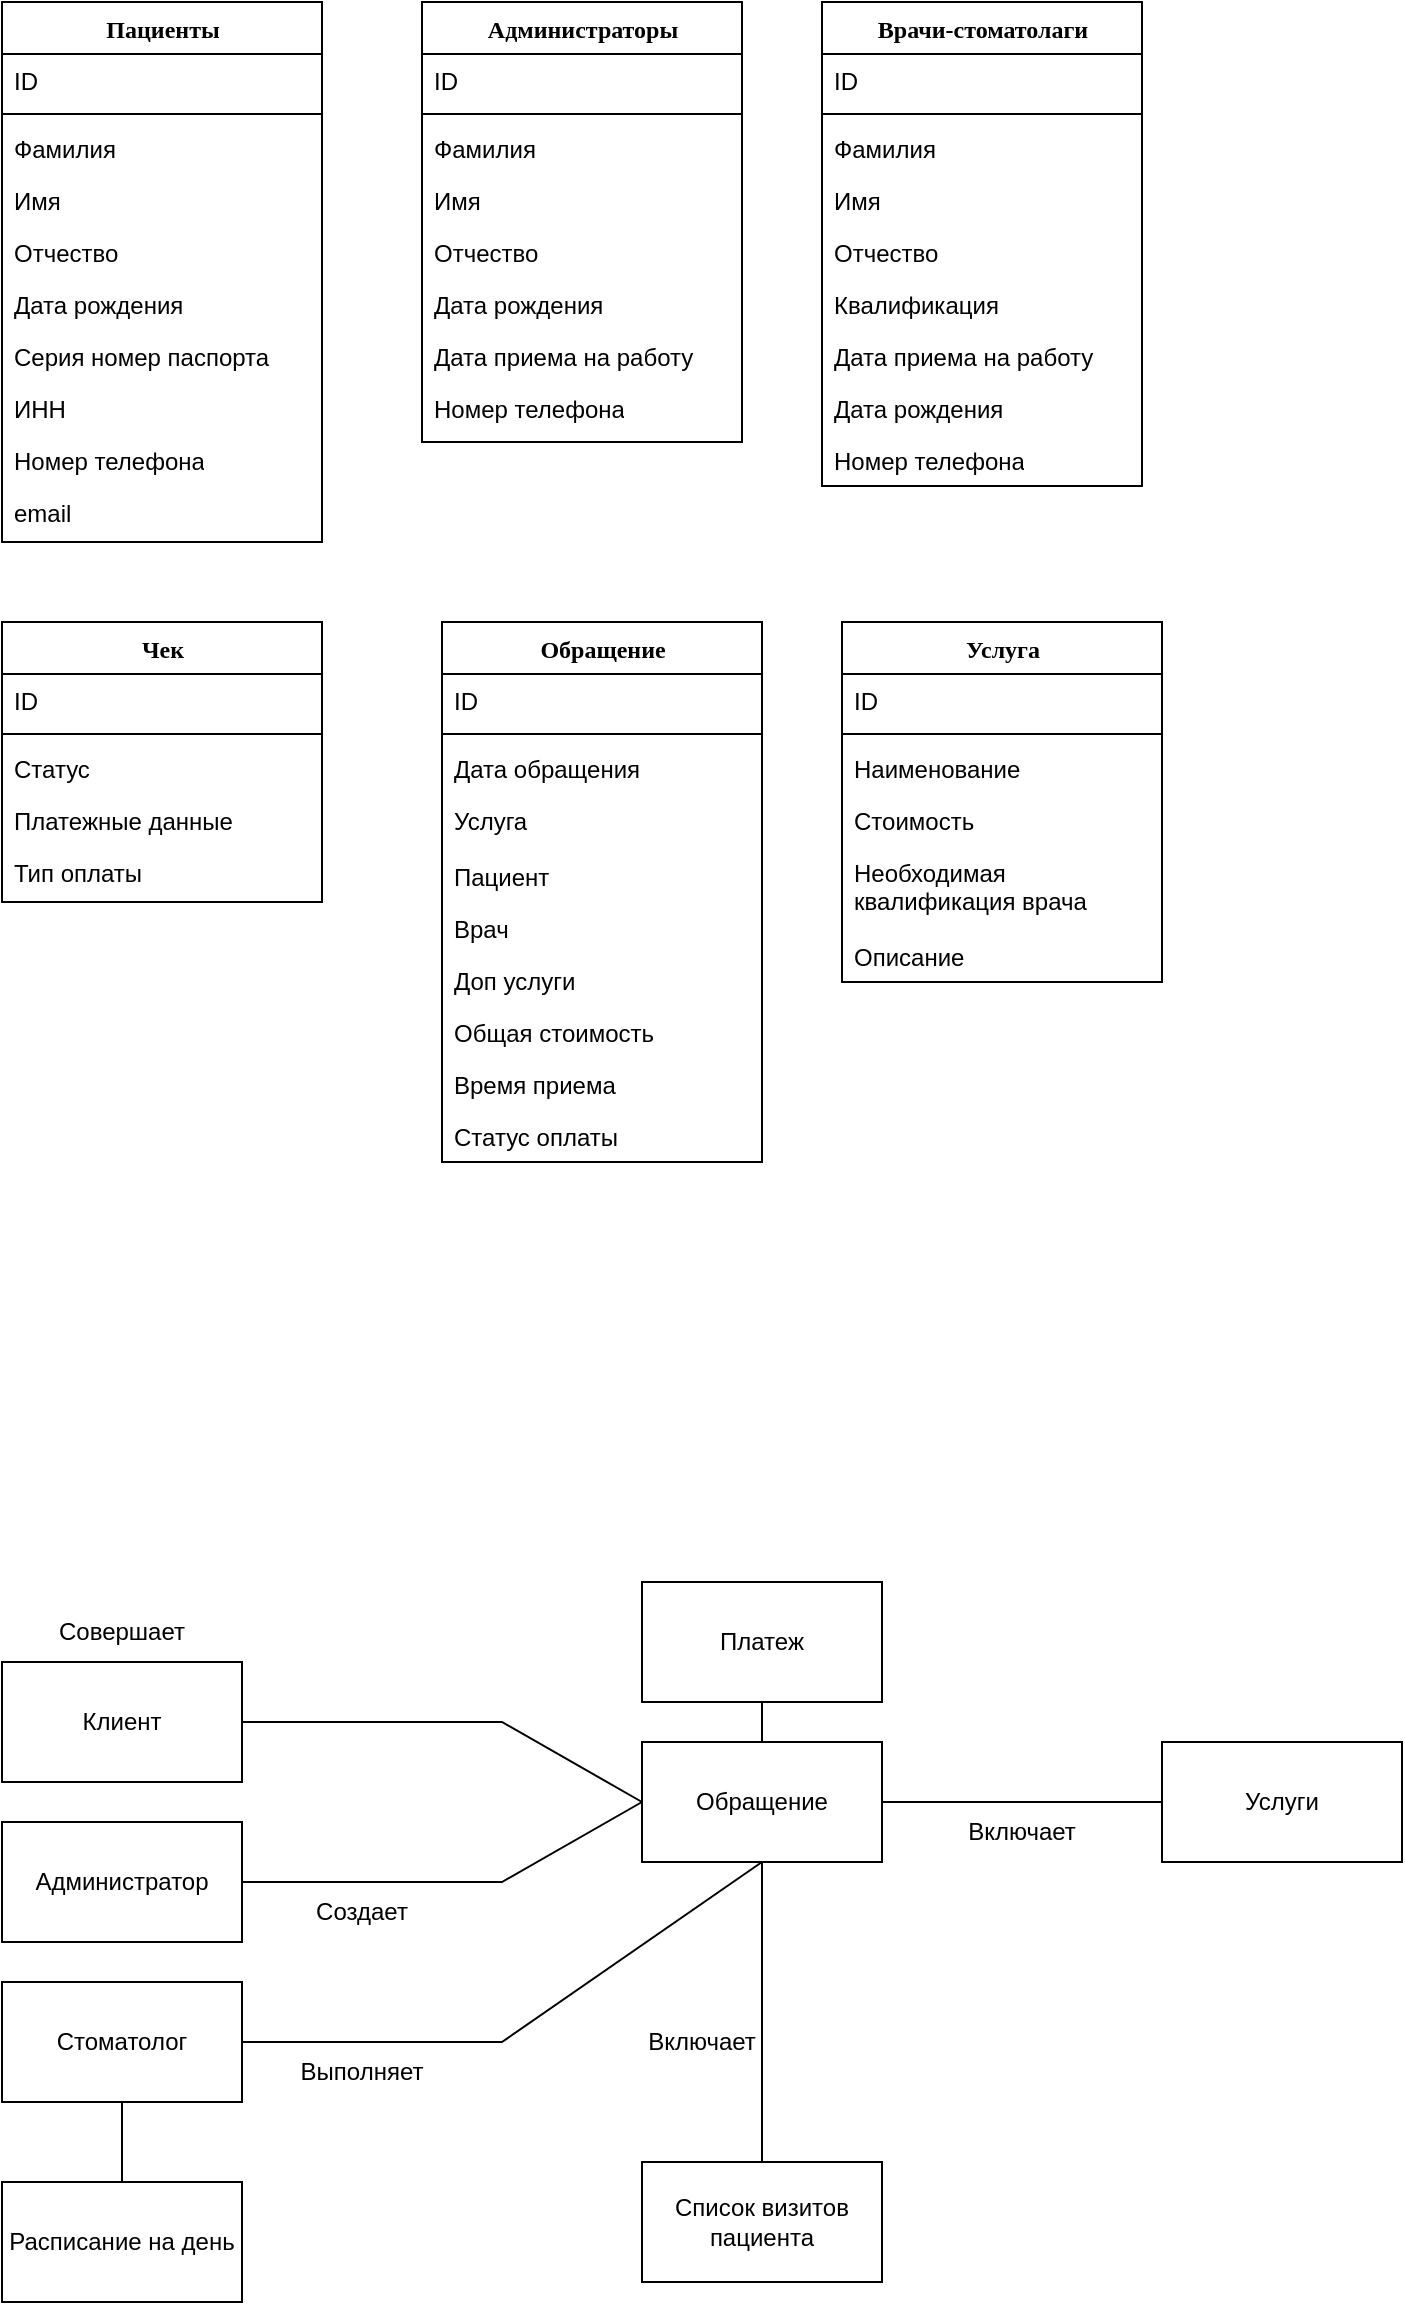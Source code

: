 <mxfile version="22.0.4" type="github">
  <diagram name="Page-1" id="9f46799a-70d6-7492-0946-bef42562c5a5">
    <mxGraphModel dx="1397" dy="777" grid="1" gridSize="10" guides="1" tooltips="1" connect="1" arrows="1" fold="1" page="1" pageScale="1" pageWidth="1100" pageHeight="850" background="none" math="0" shadow="0">
      <root>
        <mxCell id="0" />
        <mxCell id="1" parent="0" />
        <mxCell id="78961159f06e98e8-17" value="Врачи-стоматолаги" style="swimlane;html=1;fontStyle=1;align=center;verticalAlign=top;childLayout=stackLayout;horizontal=1;startSize=26;horizontalStack=0;resizeParent=1;resizeLast=0;collapsible=1;marginBottom=0;swimlaneFillColor=#ffffff;rounded=0;shadow=0;comic=0;labelBackgroundColor=none;strokeWidth=1;fillColor=none;fontFamily=Verdana;fontSize=12" parent="1" vertex="1">
          <mxGeometry x="430" y="10" width="160" height="242" as="geometry" />
        </mxCell>
        <mxCell id="2IfcIijcKh4kMEABv_fs-8" value="ID" style="text;html=1;strokeColor=none;fillColor=none;align=left;verticalAlign=top;spacingLeft=4;spacingRight=4;whiteSpace=wrap;overflow=hidden;rotatable=0;points=[[0,0.5],[1,0.5]];portConstraint=eastwest;" vertex="1" parent="78961159f06e98e8-17">
          <mxGeometry y="26" width="160" height="26" as="geometry" />
        </mxCell>
        <mxCell id="78961159f06e98e8-51" value="" style="line;html=1;strokeWidth=1;fillColor=none;align=left;verticalAlign=middle;spacingTop=-1;spacingLeft=3;spacingRight=3;rotatable=0;labelPosition=right;points=[];portConstraint=eastwest;" parent="78961159f06e98e8-17" vertex="1">
          <mxGeometry y="52" width="160" height="8" as="geometry" />
        </mxCell>
        <mxCell id="78961159f06e98e8-21" value="Фамилия" style="text;html=1;strokeColor=none;fillColor=none;align=left;verticalAlign=top;spacingLeft=4;spacingRight=4;whiteSpace=wrap;overflow=hidden;rotatable=0;points=[[0,0.5],[1,0.5]];portConstraint=eastwest;" parent="78961159f06e98e8-17" vertex="1">
          <mxGeometry y="60" width="160" height="26" as="geometry" />
        </mxCell>
        <mxCell id="78961159f06e98e8-23" value="Имя" style="text;html=1;strokeColor=none;fillColor=none;align=left;verticalAlign=top;spacingLeft=4;spacingRight=4;whiteSpace=wrap;overflow=hidden;rotatable=0;points=[[0,0.5],[1,0.5]];portConstraint=eastwest;" parent="78961159f06e98e8-17" vertex="1">
          <mxGeometry y="86" width="160" height="26" as="geometry" />
        </mxCell>
        <mxCell id="78961159f06e98e8-25" value="Отчество" style="text;html=1;strokeColor=none;fillColor=none;align=left;verticalAlign=top;spacingLeft=4;spacingRight=4;whiteSpace=wrap;overflow=hidden;rotatable=0;points=[[0,0.5],[1,0.5]];portConstraint=eastwest;" parent="78961159f06e98e8-17" vertex="1">
          <mxGeometry y="112" width="160" height="26" as="geometry" />
        </mxCell>
        <mxCell id="2IfcIijcKh4kMEABv_fs-5" value="Квалификация" style="text;html=1;strokeColor=none;fillColor=none;align=left;verticalAlign=top;spacingLeft=4;spacingRight=4;whiteSpace=wrap;overflow=hidden;rotatable=0;points=[[0,0.5],[1,0.5]];portConstraint=eastwest;" vertex="1" parent="78961159f06e98e8-17">
          <mxGeometry y="138" width="160" height="26" as="geometry" />
        </mxCell>
        <mxCell id="78961159f06e98e8-27" value="Дата приема на работу" style="text;html=1;strokeColor=none;fillColor=none;align=left;verticalAlign=top;spacingLeft=4;spacingRight=4;whiteSpace=wrap;overflow=hidden;rotatable=0;points=[[0,0.5],[1,0.5]];portConstraint=eastwest;" parent="78961159f06e98e8-17" vertex="1">
          <mxGeometry y="164" width="160" height="26" as="geometry" />
        </mxCell>
        <mxCell id="78961159f06e98e8-26" value="Дата рождения" style="text;html=1;strokeColor=none;fillColor=none;align=left;verticalAlign=top;spacingLeft=4;spacingRight=4;whiteSpace=wrap;overflow=hidden;rotatable=0;points=[[0,0.5],[1,0.5]];portConstraint=eastwest;" parent="78961159f06e98e8-17" vertex="1">
          <mxGeometry y="190" width="160" height="26" as="geometry" />
        </mxCell>
        <mxCell id="2IfcIijcKh4kMEABv_fs-25" value="Номер телефона" style="text;html=1;strokeColor=none;fillColor=none;align=left;verticalAlign=top;spacingLeft=4;spacingRight=4;whiteSpace=wrap;overflow=hidden;rotatable=0;points=[[0,0.5],[1,0.5]];portConstraint=eastwest;" vertex="1" parent="78961159f06e98e8-17">
          <mxGeometry y="216" width="160" height="26" as="geometry" />
        </mxCell>
        <mxCell id="78961159f06e98e8-30" value="Пациенты" style="swimlane;html=1;fontStyle=1;align=center;verticalAlign=top;childLayout=stackLayout;horizontal=1;startSize=26;horizontalStack=0;resizeParent=1;resizeLast=0;collapsible=1;marginBottom=0;swimlaneFillColor=#ffffff;rounded=0;shadow=0;comic=0;labelBackgroundColor=none;strokeWidth=1;fillColor=none;fontFamily=Verdana;fontSize=12" parent="1" vertex="1">
          <mxGeometry x="20" y="10" width="160" height="270" as="geometry" />
        </mxCell>
        <mxCell id="2IfcIijcKh4kMEABv_fs-9" value="ID" style="text;html=1;strokeColor=none;fillColor=none;align=left;verticalAlign=top;spacingLeft=4;spacingRight=4;whiteSpace=wrap;overflow=hidden;rotatable=0;points=[[0,0.5],[1,0.5]];portConstraint=eastwest;" vertex="1" parent="78961159f06e98e8-30">
          <mxGeometry y="26" width="160" height="26" as="geometry" />
        </mxCell>
        <mxCell id="2IfcIijcKh4kMEABv_fs-10" value="" style="line;html=1;strokeWidth=1;fillColor=none;align=left;verticalAlign=middle;spacingTop=-1;spacingLeft=3;spacingRight=3;rotatable=0;labelPosition=right;points=[];portConstraint=eastwest;" vertex="1" parent="78961159f06e98e8-30">
          <mxGeometry y="52" width="160" height="8" as="geometry" />
        </mxCell>
        <mxCell id="78961159f06e98e8-31" value="Фамилия" style="text;html=1;strokeColor=none;fillColor=none;align=left;verticalAlign=top;spacingLeft=4;spacingRight=4;whiteSpace=wrap;overflow=hidden;rotatable=0;points=[[0,0.5],[1,0.5]];portConstraint=eastwest;" parent="78961159f06e98e8-30" vertex="1">
          <mxGeometry y="60" width="160" height="26" as="geometry" />
        </mxCell>
        <mxCell id="78961159f06e98e8-32" value="Имя" style="text;html=1;strokeColor=none;fillColor=none;align=left;verticalAlign=top;spacingLeft=4;spacingRight=4;whiteSpace=wrap;overflow=hidden;rotatable=0;points=[[0,0.5],[1,0.5]];portConstraint=eastwest;" parent="78961159f06e98e8-30" vertex="1">
          <mxGeometry y="86" width="160" height="26" as="geometry" />
        </mxCell>
        <mxCell id="78961159f06e98e8-33" value="Отчество" style="text;html=1;strokeColor=none;fillColor=none;align=left;verticalAlign=top;spacingLeft=4;spacingRight=4;whiteSpace=wrap;overflow=hidden;rotatable=0;points=[[0,0.5],[1,0.5]];portConstraint=eastwest;" parent="78961159f06e98e8-30" vertex="1">
          <mxGeometry y="112" width="160" height="26" as="geometry" />
        </mxCell>
        <mxCell id="78961159f06e98e8-34" value="Дата рождения" style="text;html=1;strokeColor=none;fillColor=none;align=left;verticalAlign=top;spacingLeft=4;spacingRight=4;whiteSpace=wrap;overflow=hidden;rotatable=0;points=[[0,0.5],[1,0.5]];portConstraint=eastwest;" parent="78961159f06e98e8-30" vertex="1">
          <mxGeometry y="138" width="160" height="26" as="geometry" />
        </mxCell>
        <mxCell id="78961159f06e98e8-36" value="Серия номер паспорта" style="text;html=1;strokeColor=none;fillColor=none;align=left;verticalAlign=top;spacingLeft=4;spacingRight=4;whiteSpace=wrap;overflow=hidden;rotatable=0;points=[[0,0.5],[1,0.5]];portConstraint=eastwest;" parent="78961159f06e98e8-30" vertex="1">
          <mxGeometry y="164" width="160" height="26" as="geometry" />
        </mxCell>
        <mxCell id="78961159f06e98e8-37" value="ИНН" style="text;html=1;strokeColor=none;fillColor=none;align=left;verticalAlign=top;spacingLeft=4;spacingRight=4;whiteSpace=wrap;overflow=hidden;rotatable=0;points=[[0,0.5],[1,0.5]];portConstraint=eastwest;" parent="78961159f06e98e8-30" vertex="1">
          <mxGeometry y="190" width="160" height="26" as="geometry" />
        </mxCell>
        <mxCell id="2IfcIijcKh4kMEABv_fs-23" value="Номер телефона" style="text;html=1;strokeColor=none;fillColor=none;align=left;verticalAlign=top;spacingLeft=4;spacingRight=4;whiteSpace=wrap;overflow=hidden;rotatable=0;points=[[0,0.5],[1,0.5]];portConstraint=eastwest;" vertex="1" parent="78961159f06e98e8-30">
          <mxGeometry y="216" width="160" height="26" as="geometry" />
        </mxCell>
        <mxCell id="2IfcIijcKh4kMEABv_fs-24" value="email" style="text;html=1;strokeColor=none;fillColor=none;align=left;verticalAlign=top;spacingLeft=4;spacingRight=4;whiteSpace=wrap;overflow=hidden;rotatable=0;points=[[0,0.5],[1,0.5]];portConstraint=eastwest;" vertex="1" parent="78961159f06e98e8-30">
          <mxGeometry y="242" width="160" height="26" as="geometry" />
        </mxCell>
        <mxCell id="78961159f06e98e8-56" value="Услуга" style="swimlane;html=1;fontStyle=1;align=center;verticalAlign=top;childLayout=stackLayout;horizontal=1;startSize=26;horizontalStack=0;resizeParent=1;resizeLast=0;collapsible=1;marginBottom=0;swimlaneFillColor=#ffffff;rounded=0;shadow=0;comic=0;labelBackgroundColor=none;strokeWidth=1;fillColor=none;fontFamily=Verdana;fontSize=12" parent="1" vertex="1">
          <mxGeometry x="440" y="320" width="160" height="180" as="geometry" />
        </mxCell>
        <mxCell id="2IfcIijcKh4kMEABv_fs-11" value="ID" style="text;html=1;strokeColor=none;fillColor=none;align=left;verticalAlign=top;spacingLeft=4;spacingRight=4;whiteSpace=wrap;overflow=hidden;rotatable=0;points=[[0,0.5],[1,0.5]];portConstraint=eastwest;" vertex="1" parent="78961159f06e98e8-56">
          <mxGeometry y="26" width="160" height="26" as="geometry" />
        </mxCell>
        <mxCell id="2IfcIijcKh4kMEABv_fs-12" value="" style="line;html=1;strokeWidth=1;fillColor=none;align=left;verticalAlign=middle;spacingTop=-1;spacingLeft=3;spacingRight=3;rotatable=0;labelPosition=right;points=[];portConstraint=eastwest;" vertex="1" parent="78961159f06e98e8-56">
          <mxGeometry y="52" width="160" height="8" as="geometry" />
        </mxCell>
        <mxCell id="78961159f06e98e8-57" value="Наименование" style="text;html=1;strokeColor=none;fillColor=none;align=left;verticalAlign=top;spacingLeft=4;spacingRight=4;whiteSpace=wrap;overflow=hidden;rotatable=0;points=[[0,0.5],[1,0.5]];portConstraint=eastwest;" parent="78961159f06e98e8-56" vertex="1">
          <mxGeometry y="60" width="160" height="26" as="geometry" />
        </mxCell>
        <mxCell id="78961159f06e98e8-58" value="Стоимость" style="text;html=1;strokeColor=none;fillColor=none;align=left;verticalAlign=top;spacingLeft=4;spacingRight=4;whiteSpace=wrap;overflow=hidden;rotatable=0;points=[[0,0.5],[1,0.5]];portConstraint=eastwest;" parent="78961159f06e98e8-56" vertex="1">
          <mxGeometry y="86" width="160" height="26" as="geometry" />
        </mxCell>
        <mxCell id="78961159f06e98e8-59" value="Необходимая квалификация врача" style="text;html=1;strokeColor=none;fillColor=none;align=left;verticalAlign=top;spacingLeft=4;spacingRight=4;whiteSpace=wrap;overflow=hidden;rotatable=0;points=[[0,0.5],[1,0.5]];portConstraint=eastwest;" parent="78961159f06e98e8-56" vertex="1">
          <mxGeometry y="112" width="160" height="42" as="geometry" />
        </mxCell>
        <mxCell id="2IfcIijcKh4kMEABv_fs-26" value="Описание" style="text;html=1;strokeColor=none;fillColor=none;align=left;verticalAlign=top;spacingLeft=4;spacingRight=4;whiteSpace=wrap;overflow=hidden;rotatable=0;points=[[0,0.5],[1,0.5]];portConstraint=eastwest;" vertex="1" parent="78961159f06e98e8-56">
          <mxGeometry y="154" width="160" height="26" as="geometry" />
        </mxCell>
        <mxCell id="2IfcIijcKh4kMEABv_fs-13" value="Обращение" style="swimlane;html=1;fontStyle=1;align=center;verticalAlign=top;childLayout=stackLayout;horizontal=1;startSize=26;horizontalStack=0;resizeParent=1;resizeLast=0;collapsible=1;marginBottom=0;swimlaneFillColor=#ffffff;rounded=0;shadow=0;comic=0;labelBackgroundColor=none;strokeWidth=1;fillColor=none;fontFamily=Verdana;fontSize=12" vertex="1" parent="1">
          <mxGeometry x="240" y="320" width="160" height="270" as="geometry" />
        </mxCell>
        <mxCell id="2IfcIijcKh4kMEABv_fs-14" value="ID" style="text;html=1;strokeColor=none;fillColor=none;align=left;verticalAlign=top;spacingLeft=4;spacingRight=4;whiteSpace=wrap;overflow=hidden;rotatable=0;points=[[0,0.5],[1,0.5]];portConstraint=eastwest;" vertex="1" parent="2IfcIijcKh4kMEABv_fs-13">
          <mxGeometry y="26" width="160" height="26" as="geometry" />
        </mxCell>
        <mxCell id="2IfcIijcKh4kMEABv_fs-15" value="" style="line;html=1;strokeWidth=1;fillColor=none;align=left;verticalAlign=middle;spacingTop=-1;spacingLeft=3;spacingRight=3;rotatable=0;labelPosition=right;points=[];portConstraint=eastwest;" vertex="1" parent="2IfcIijcKh4kMEABv_fs-13">
          <mxGeometry y="52" width="160" height="8" as="geometry" />
        </mxCell>
        <mxCell id="2IfcIijcKh4kMEABv_fs-20" value="Дата обращения" style="text;html=1;strokeColor=none;fillColor=none;align=left;verticalAlign=top;spacingLeft=4;spacingRight=4;whiteSpace=wrap;overflow=hidden;rotatable=0;points=[[0,0.5],[1,0.5]];portConstraint=eastwest;" vertex="1" parent="2IfcIijcKh4kMEABv_fs-13">
          <mxGeometry y="60" width="160" height="26" as="geometry" />
        </mxCell>
        <mxCell id="2IfcIijcKh4kMEABv_fs-18" value="Услуга" style="text;html=1;strokeColor=none;fillColor=none;align=left;verticalAlign=top;spacingLeft=4;spacingRight=4;whiteSpace=wrap;overflow=hidden;rotatable=0;points=[[0,0.5],[1,0.5]];portConstraint=eastwest;" vertex="1" parent="2IfcIijcKh4kMEABv_fs-13">
          <mxGeometry y="86" width="160" height="28" as="geometry" />
        </mxCell>
        <mxCell id="2IfcIijcKh4kMEABv_fs-16" value="Пациент" style="text;html=1;strokeColor=none;fillColor=none;align=left;verticalAlign=top;spacingLeft=4;spacingRight=4;whiteSpace=wrap;overflow=hidden;rotatable=0;points=[[0,0.5],[1,0.5]];portConstraint=eastwest;" vertex="1" parent="2IfcIijcKh4kMEABv_fs-13">
          <mxGeometry y="114" width="160" height="26" as="geometry" />
        </mxCell>
        <mxCell id="2IfcIijcKh4kMEABv_fs-17" value="Врач" style="text;html=1;strokeColor=none;fillColor=none;align=left;verticalAlign=top;spacingLeft=4;spacingRight=4;whiteSpace=wrap;overflow=hidden;rotatable=0;points=[[0,0.5],[1,0.5]];portConstraint=eastwest;" vertex="1" parent="2IfcIijcKh4kMEABv_fs-13">
          <mxGeometry y="140" width="160" height="26" as="geometry" />
        </mxCell>
        <mxCell id="2IfcIijcKh4kMEABv_fs-19" value="Доп услуги" style="text;html=1;strokeColor=none;fillColor=none;align=left;verticalAlign=top;spacingLeft=4;spacingRight=4;whiteSpace=wrap;overflow=hidden;rotatable=0;points=[[0,0.5],[1,0.5]];portConstraint=eastwest;" vertex="1" parent="2IfcIijcKh4kMEABv_fs-13">
          <mxGeometry y="166" width="160" height="26" as="geometry" />
        </mxCell>
        <mxCell id="2IfcIijcKh4kMEABv_fs-21" value="Общая стоимость" style="text;html=1;strokeColor=none;fillColor=none;align=left;verticalAlign=top;spacingLeft=4;spacingRight=4;whiteSpace=wrap;overflow=hidden;rotatable=0;points=[[0,0.5],[1,0.5]];portConstraint=eastwest;" vertex="1" parent="2IfcIijcKh4kMEABv_fs-13">
          <mxGeometry y="192" width="160" height="26" as="geometry" />
        </mxCell>
        <mxCell id="2IfcIijcKh4kMEABv_fs-75" value="Время приема" style="text;html=1;strokeColor=none;fillColor=none;align=left;verticalAlign=top;spacingLeft=4;spacingRight=4;whiteSpace=wrap;overflow=hidden;rotatable=0;points=[[0,0.5],[1,0.5]];portConstraint=eastwest;" vertex="1" parent="2IfcIijcKh4kMEABv_fs-13">
          <mxGeometry y="218" width="160" height="26" as="geometry" />
        </mxCell>
        <mxCell id="2IfcIijcKh4kMEABv_fs-79" value="Статус оплаты" style="text;html=1;strokeColor=none;fillColor=none;align=left;verticalAlign=top;spacingLeft=4;spacingRight=4;whiteSpace=wrap;overflow=hidden;rotatable=0;points=[[0,0.5],[1,0.5]];portConstraint=eastwest;" vertex="1" parent="2IfcIijcKh4kMEABv_fs-13">
          <mxGeometry y="244" width="160" height="26" as="geometry" />
        </mxCell>
        <mxCell id="2IfcIijcKh4kMEABv_fs-28" value="Стоматолог" style="rounded=0;whiteSpace=wrap;html=1;" vertex="1" parent="1">
          <mxGeometry x="20" y="1000" width="120" height="60" as="geometry" />
        </mxCell>
        <mxCell id="2IfcIijcKh4kMEABv_fs-29" value="Клиент" style="rounded=0;whiteSpace=wrap;html=1;" vertex="1" parent="1">
          <mxGeometry x="20" y="840" width="120" height="60" as="geometry" />
        </mxCell>
        <mxCell id="2IfcIijcKh4kMEABv_fs-30" value="Администратор" style="rounded=0;whiteSpace=wrap;html=1;" vertex="1" parent="1">
          <mxGeometry x="20" y="920" width="120" height="60" as="geometry" />
        </mxCell>
        <mxCell id="2IfcIijcKh4kMEABv_fs-31" value="Обращение" style="rounded=0;whiteSpace=wrap;html=1;" vertex="1" parent="1">
          <mxGeometry x="340" y="880" width="120" height="60" as="geometry" />
        </mxCell>
        <mxCell id="2IfcIijcKh4kMEABv_fs-32" value="Услуги" style="rounded=0;whiteSpace=wrap;html=1;" vertex="1" parent="1">
          <mxGeometry x="600" y="880" width="120" height="60" as="geometry" />
        </mxCell>
        <mxCell id="2IfcIijcKh4kMEABv_fs-33" value="" style="endArrow=none;html=1;rounded=0;entryX=0;entryY=0.5;entryDx=0;entryDy=0;exitX=1;exitY=0.5;exitDx=0;exitDy=0;" edge="1" parent="1" source="2IfcIijcKh4kMEABv_fs-30" target="2IfcIijcKh4kMEABv_fs-31">
          <mxGeometry width="50" height="50" relative="1" as="geometry">
            <mxPoint x="140" y="880" as="sourcePoint" />
            <mxPoint x="190" y="830" as="targetPoint" />
            <Array as="points">
              <mxPoint x="270" y="950" />
            </Array>
          </mxGeometry>
        </mxCell>
        <mxCell id="2IfcIijcKh4kMEABv_fs-34" value="Создает" style="text;html=1;strokeColor=none;fillColor=none;align=center;verticalAlign=middle;whiteSpace=wrap;rounded=0;" vertex="1" parent="1">
          <mxGeometry x="170" y="950" width="60" height="30" as="geometry" />
        </mxCell>
        <mxCell id="2IfcIijcKh4kMEABv_fs-35" value="" style="endArrow=none;html=1;rounded=0;exitX=1;exitY=0.5;exitDx=0;exitDy=0;entryX=0;entryY=0.5;entryDx=0;entryDy=0;" edge="1" parent="1" source="2IfcIijcKh4kMEABv_fs-31" target="2IfcIijcKh4kMEABv_fs-32">
          <mxGeometry width="50" height="50" relative="1" as="geometry">
            <mxPoint x="430" y="890" as="sourcePoint" />
            <mxPoint x="480" y="840" as="targetPoint" />
          </mxGeometry>
        </mxCell>
        <mxCell id="2IfcIijcKh4kMEABv_fs-36" value="Включает" style="text;html=1;strokeColor=none;fillColor=none;align=center;verticalAlign=middle;whiteSpace=wrap;rounded=0;" vertex="1" parent="1">
          <mxGeometry x="500" y="910" width="60" height="30" as="geometry" />
        </mxCell>
        <mxCell id="2IfcIijcKh4kMEABv_fs-37" value="Платеж" style="rounded=0;whiteSpace=wrap;html=1;" vertex="1" parent="1">
          <mxGeometry x="340" y="800" width="120" height="60" as="geometry" />
        </mxCell>
        <mxCell id="2IfcIijcKh4kMEABv_fs-38" value="" style="endArrow=none;html=1;rounded=0;entryX=0.5;entryY=1;entryDx=0;entryDy=0;exitX=0.5;exitY=0;exitDx=0;exitDy=0;" edge="1" parent="1" source="2IfcIijcKh4kMEABv_fs-31" target="2IfcIijcKh4kMEABv_fs-37">
          <mxGeometry width="50" height="50" relative="1" as="geometry">
            <mxPoint x="430" y="890" as="sourcePoint" />
            <mxPoint x="480" y="840" as="targetPoint" />
          </mxGeometry>
        </mxCell>
        <mxCell id="2IfcIijcKh4kMEABv_fs-39" value="" style="endArrow=none;html=1;rounded=0;entryX=0;entryY=0.5;entryDx=0;entryDy=0;" edge="1" parent="1" target="2IfcIijcKh4kMEABv_fs-31">
          <mxGeometry width="50" height="50" relative="1" as="geometry">
            <mxPoint x="140" y="870" as="sourcePoint" />
            <mxPoint x="190" y="820" as="targetPoint" />
            <Array as="points">
              <mxPoint x="270" y="870" />
            </Array>
          </mxGeometry>
        </mxCell>
        <mxCell id="2IfcIijcKh4kMEABv_fs-40" value="Совершает" style="text;html=1;strokeColor=none;fillColor=none;align=center;verticalAlign=middle;whiteSpace=wrap;rounded=0;" vertex="1" parent="1">
          <mxGeometry x="50" y="810" width="60" height="30" as="geometry" />
        </mxCell>
        <mxCell id="2IfcIijcKh4kMEABv_fs-41" value="" style="endArrow=none;html=1;rounded=0;entryX=0.5;entryY=1;entryDx=0;entryDy=0;exitX=1;exitY=0.5;exitDx=0;exitDy=0;" edge="1" parent="1" source="2IfcIijcKh4kMEABv_fs-28" target="2IfcIijcKh4kMEABv_fs-31">
          <mxGeometry width="50" height="50" relative="1" as="geometry">
            <mxPoint x="430" y="990" as="sourcePoint" />
            <mxPoint x="480" y="940" as="targetPoint" />
            <Array as="points">
              <mxPoint x="270" y="1030" />
            </Array>
          </mxGeometry>
        </mxCell>
        <mxCell id="2IfcIijcKh4kMEABv_fs-42" value="Выполняет" style="text;html=1;strokeColor=none;fillColor=none;align=center;verticalAlign=middle;whiteSpace=wrap;rounded=0;" vertex="1" parent="1">
          <mxGeometry x="170" y="1030" width="60" height="30" as="geometry" />
        </mxCell>
        <mxCell id="2IfcIijcKh4kMEABv_fs-43" value="Расписание на день" style="rounded=0;whiteSpace=wrap;html=1;" vertex="1" parent="1">
          <mxGeometry x="20" y="1100" width="120" height="60" as="geometry" />
        </mxCell>
        <mxCell id="2IfcIijcKh4kMEABv_fs-44" value="" style="endArrow=none;html=1;rounded=0;entryX=0.5;entryY=1;entryDx=0;entryDy=0;exitX=0.5;exitY=0;exitDx=0;exitDy=0;" edge="1" parent="1" source="2IfcIijcKh4kMEABv_fs-43" target="2IfcIijcKh4kMEABv_fs-28">
          <mxGeometry width="50" height="50" relative="1" as="geometry">
            <mxPoint x="430" y="1080" as="sourcePoint" />
            <mxPoint x="480" y="1030" as="targetPoint" />
            <Array as="points">
              <mxPoint x="80" y="1080" />
            </Array>
          </mxGeometry>
        </mxCell>
        <mxCell id="2IfcIijcKh4kMEABv_fs-46" value="Список визитов&lt;br&gt;пациента" style="rounded=0;whiteSpace=wrap;html=1;" vertex="1" parent="1">
          <mxGeometry x="340" y="1090" width="120" height="60" as="geometry" />
        </mxCell>
        <mxCell id="2IfcIijcKh4kMEABv_fs-47" value="" style="endArrow=none;html=1;rounded=0;" edge="1" parent="1" source="2IfcIijcKh4kMEABv_fs-46" target="2IfcIijcKh4kMEABv_fs-31">
          <mxGeometry width="50" height="50" relative="1" as="geometry">
            <mxPoint x="430" y="990" as="sourcePoint" />
            <mxPoint x="480" y="940" as="targetPoint" />
          </mxGeometry>
        </mxCell>
        <mxCell id="2IfcIijcKh4kMEABv_fs-48" value="Включает" style="text;html=1;strokeColor=none;fillColor=none;align=center;verticalAlign=middle;whiteSpace=wrap;rounded=0;" vertex="1" parent="1">
          <mxGeometry x="340" y="1015" width="60" height="30" as="geometry" />
        </mxCell>
        <mxCell id="2IfcIijcKh4kMEABv_fs-50" value="Администраторы" style="swimlane;html=1;fontStyle=1;align=center;verticalAlign=top;childLayout=stackLayout;horizontal=1;startSize=26;horizontalStack=0;resizeParent=1;resizeLast=0;collapsible=1;marginBottom=0;swimlaneFillColor=#ffffff;rounded=0;shadow=0;comic=0;labelBackgroundColor=none;strokeWidth=1;fillColor=none;fontFamily=Verdana;fontSize=12" vertex="1" parent="1">
          <mxGeometry x="230" y="10" width="160" height="220" as="geometry" />
        </mxCell>
        <mxCell id="2IfcIijcKh4kMEABv_fs-51" value="ID" style="text;html=1;strokeColor=none;fillColor=none;align=left;verticalAlign=top;spacingLeft=4;spacingRight=4;whiteSpace=wrap;overflow=hidden;rotatable=0;points=[[0,0.5],[1,0.5]];portConstraint=eastwest;" vertex="1" parent="2IfcIijcKh4kMEABv_fs-50">
          <mxGeometry y="26" width="160" height="26" as="geometry" />
        </mxCell>
        <mxCell id="2IfcIijcKh4kMEABv_fs-52" value="" style="line;html=1;strokeWidth=1;fillColor=none;align=left;verticalAlign=middle;spacingTop=-1;spacingLeft=3;spacingRight=3;rotatable=0;labelPosition=right;points=[];portConstraint=eastwest;" vertex="1" parent="2IfcIijcKh4kMEABv_fs-50">
          <mxGeometry y="52" width="160" height="8" as="geometry" />
        </mxCell>
        <mxCell id="2IfcIijcKh4kMEABv_fs-53" value="Фамилия" style="text;html=1;strokeColor=none;fillColor=none;align=left;verticalAlign=top;spacingLeft=4;spacingRight=4;whiteSpace=wrap;overflow=hidden;rotatable=0;points=[[0,0.5],[1,0.5]];portConstraint=eastwest;" vertex="1" parent="2IfcIijcKh4kMEABv_fs-50">
          <mxGeometry y="60" width="160" height="26" as="geometry" />
        </mxCell>
        <mxCell id="2IfcIijcKh4kMEABv_fs-54" value="Имя" style="text;html=1;strokeColor=none;fillColor=none;align=left;verticalAlign=top;spacingLeft=4;spacingRight=4;whiteSpace=wrap;overflow=hidden;rotatable=0;points=[[0,0.5],[1,0.5]];portConstraint=eastwest;" vertex="1" parent="2IfcIijcKh4kMEABv_fs-50">
          <mxGeometry y="86" width="160" height="26" as="geometry" />
        </mxCell>
        <mxCell id="2IfcIijcKh4kMEABv_fs-55" value="Отчество" style="text;html=1;strokeColor=none;fillColor=none;align=left;verticalAlign=top;spacingLeft=4;spacingRight=4;whiteSpace=wrap;overflow=hidden;rotatable=0;points=[[0,0.5],[1,0.5]];portConstraint=eastwest;" vertex="1" parent="2IfcIijcKh4kMEABv_fs-50">
          <mxGeometry y="112" width="160" height="26" as="geometry" />
        </mxCell>
        <mxCell id="2IfcIijcKh4kMEABv_fs-56" value="Дата рождения" style="text;html=1;strokeColor=none;fillColor=none;align=left;verticalAlign=top;spacingLeft=4;spacingRight=4;whiteSpace=wrap;overflow=hidden;rotatable=0;points=[[0,0.5],[1,0.5]];portConstraint=eastwest;" vertex="1" parent="2IfcIijcKh4kMEABv_fs-50">
          <mxGeometry y="138" width="160" height="26" as="geometry" />
        </mxCell>
        <mxCell id="2IfcIijcKh4kMEABv_fs-57" value="Дата приема на работу" style="text;html=1;strokeColor=none;fillColor=none;align=left;verticalAlign=top;spacingLeft=4;spacingRight=4;whiteSpace=wrap;overflow=hidden;rotatable=0;points=[[0,0.5],[1,0.5]];portConstraint=eastwest;" vertex="1" parent="2IfcIijcKh4kMEABv_fs-50">
          <mxGeometry y="164" width="160" height="26" as="geometry" />
        </mxCell>
        <mxCell id="2IfcIijcKh4kMEABv_fs-59" value="Номер телефона" style="text;html=1;strokeColor=none;fillColor=none;align=left;verticalAlign=top;spacingLeft=4;spacingRight=4;whiteSpace=wrap;overflow=hidden;rotatable=0;points=[[0,0.5],[1,0.5]];portConstraint=eastwest;" vertex="1" parent="2IfcIijcKh4kMEABv_fs-50">
          <mxGeometry y="190" width="160" height="26" as="geometry" />
        </mxCell>
        <mxCell id="2IfcIijcKh4kMEABv_fs-61" value="Чек" style="swimlane;html=1;fontStyle=1;align=center;verticalAlign=top;childLayout=stackLayout;horizontal=1;startSize=26;horizontalStack=0;resizeParent=1;resizeLast=0;collapsible=1;marginBottom=0;swimlaneFillColor=#ffffff;rounded=0;shadow=0;comic=0;labelBackgroundColor=none;strokeWidth=1;fillColor=none;fontFamily=Verdana;fontSize=12" vertex="1" parent="1">
          <mxGeometry x="20" y="320" width="160" height="140" as="geometry" />
        </mxCell>
        <mxCell id="2IfcIijcKh4kMEABv_fs-62" value="ID" style="text;html=1;strokeColor=none;fillColor=none;align=left;verticalAlign=top;spacingLeft=4;spacingRight=4;whiteSpace=wrap;overflow=hidden;rotatable=0;points=[[0,0.5],[1,0.5]];portConstraint=eastwest;" vertex="1" parent="2IfcIijcKh4kMEABv_fs-61">
          <mxGeometry y="26" width="160" height="26" as="geometry" />
        </mxCell>
        <mxCell id="2IfcIijcKh4kMEABv_fs-63" value="" style="line;html=1;strokeWidth=1;fillColor=none;align=left;verticalAlign=middle;spacingTop=-1;spacingLeft=3;spacingRight=3;rotatable=0;labelPosition=right;points=[];portConstraint=eastwest;" vertex="1" parent="2IfcIijcKh4kMEABv_fs-61">
          <mxGeometry y="52" width="160" height="8" as="geometry" />
        </mxCell>
        <mxCell id="2IfcIijcKh4kMEABv_fs-64" value="Статус" style="text;html=1;strokeColor=none;fillColor=none;align=left;verticalAlign=top;spacingLeft=4;spacingRight=4;whiteSpace=wrap;overflow=hidden;rotatable=0;points=[[0,0.5],[1,0.5]];portConstraint=eastwest;" vertex="1" parent="2IfcIijcKh4kMEABv_fs-61">
          <mxGeometry y="60" width="160" height="26" as="geometry" />
        </mxCell>
        <mxCell id="2IfcIijcKh4kMEABv_fs-65" value="Платежные данные" style="text;html=1;strokeColor=none;fillColor=none;align=left;verticalAlign=top;spacingLeft=4;spacingRight=4;whiteSpace=wrap;overflow=hidden;rotatable=0;points=[[0,0.5],[1,0.5]];portConstraint=eastwest;" vertex="1" parent="2IfcIijcKh4kMEABv_fs-61">
          <mxGeometry y="86" width="160" height="26" as="geometry" />
        </mxCell>
        <mxCell id="2IfcIijcKh4kMEABv_fs-66" value="Тип оплаты" style="text;html=1;strokeColor=none;fillColor=none;align=left;verticalAlign=top;spacingLeft=4;spacingRight=4;whiteSpace=wrap;overflow=hidden;rotatable=0;points=[[0,0.5],[1,0.5]];portConstraint=eastwest;" vertex="1" parent="2IfcIijcKh4kMEABv_fs-61">
          <mxGeometry y="112" width="160" height="28" as="geometry" />
        </mxCell>
      </root>
    </mxGraphModel>
  </diagram>
</mxfile>
